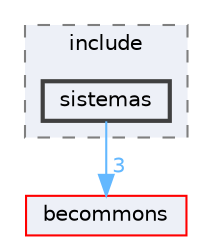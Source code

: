 digraph "editor/include/sistemas"
{
 // LATEX_PDF_SIZE
  bgcolor="transparent";
  edge [fontname=Helvetica,fontsize=10,labelfontname=Helvetica,labelfontsize=10];
  node [fontname=Helvetica,fontsize=10,shape=box,height=0.2,width=0.4];
  compound=true
  subgraph clusterdir_07800c8bc9e485b30bf8571db4a636e5 {
    graph [ bgcolor="#edf0f7", pencolor="grey50", label="include", fontname=Helvetica,fontsize=10 style="filled,dashed", URL="dir_07800c8bc9e485b30bf8571db4a636e5.html",tooltip=""]
  dir_35bf315374cc99dafe2725737d8d5b71 [label="sistemas", fillcolor="#edf0f7", color="grey25", style="filled,bold", URL="dir_35bf315374cc99dafe2725737d8d5b71.html",tooltip=""];
  }
  dir_0394786a11e0dfde3dca27fdccf84bfd [label="becommons", fillcolor="#edf0f7", color="red", style="filled", URL="dir_0394786a11e0dfde3dca27fdccf84bfd.html",tooltip=""];
  dir_35bf315374cc99dafe2725737d8d5b71->dir_0394786a11e0dfde3dca27fdccf84bfd [headlabel="3", labeldistance=1.5 headhref="dir_000022_000004.html" href="dir_000022_000004.html" color="steelblue1" fontcolor="steelblue1"];
}
